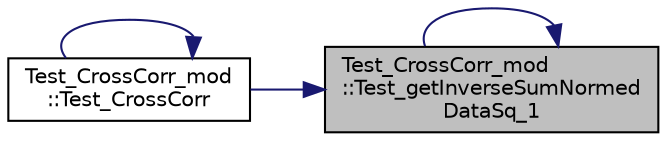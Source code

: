 digraph "Test_CrossCorr_mod::Test_getInverseSumNormedDataSq_1"
{
 // LATEX_PDF_SIZE
  edge [fontname="Helvetica",fontsize="10",labelfontname="Helvetica",labelfontsize="10"];
  node [fontname="Helvetica",fontsize="10",shape=record];
  rankdir="RL";
  Node1 [label="Test_CrossCorr_mod\l::Test_getInverseSumNormed\lDataSq_1",height=0.2,width=0.4,color="black", fillcolor="grey75", style="filled", fontcolor="black",tooltip=" "];
  Node1 -> Node2 [dir="back",color="midnightblue",fontsize="10",style="solid",fontname="Helvetica"];
  Node2 [label="Test_CrossCorr_mod\l::Test_CrossCorr",height=0.2,width=0.4,color="black", fillcolor="white", style="filled",URL="$namespaceTest__CrossCorr__mod.html#a88d129ffd4eb2259f1ab38b5429e0b59",tooltip=" "];
  Node2 -> Node2 [dir="back",color="midnightblue",fontsize="10",style="solid",fontname="Helvetica"];
  Node1 -> Node1 [dir="back",color="midnightblue",fontsize="10",style="solid",fontname="Helvetica"];
}

